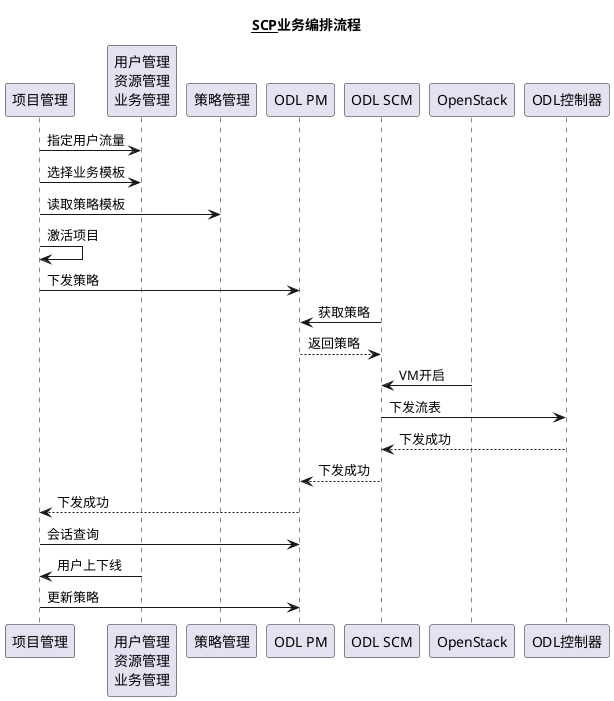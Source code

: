 @startuml
title __SCP__业务编排流程

participant 项目管理 as projects
participant "用户管理\n资源管理\n业务管理" as resource
participant "策略管理" as policy
participant "ODL PM" as pm
participant "ODL SCM" as scm
participant "OpenStack" as openstack
participant "ODL控制器" as control

projects -> resource : 指定用户流量
projects -> resource : 选择业务模板
projects -> policy : 读取策略模板
projects -> projects : 激活项目
projects -> pm : 下发策略
scm -> pm : 获取策略
pm --> scm : 返回策略
openstack -> scm : VM开启
scm -> control : 下发流表
control --> scm : 下发成功
scm --> pm : 下发成功
pm --> projects : 下发成功
projects -> pm : 会话查询
resource -> projects : 用户上下线
projects -> pm : 更新策略

@enduml
